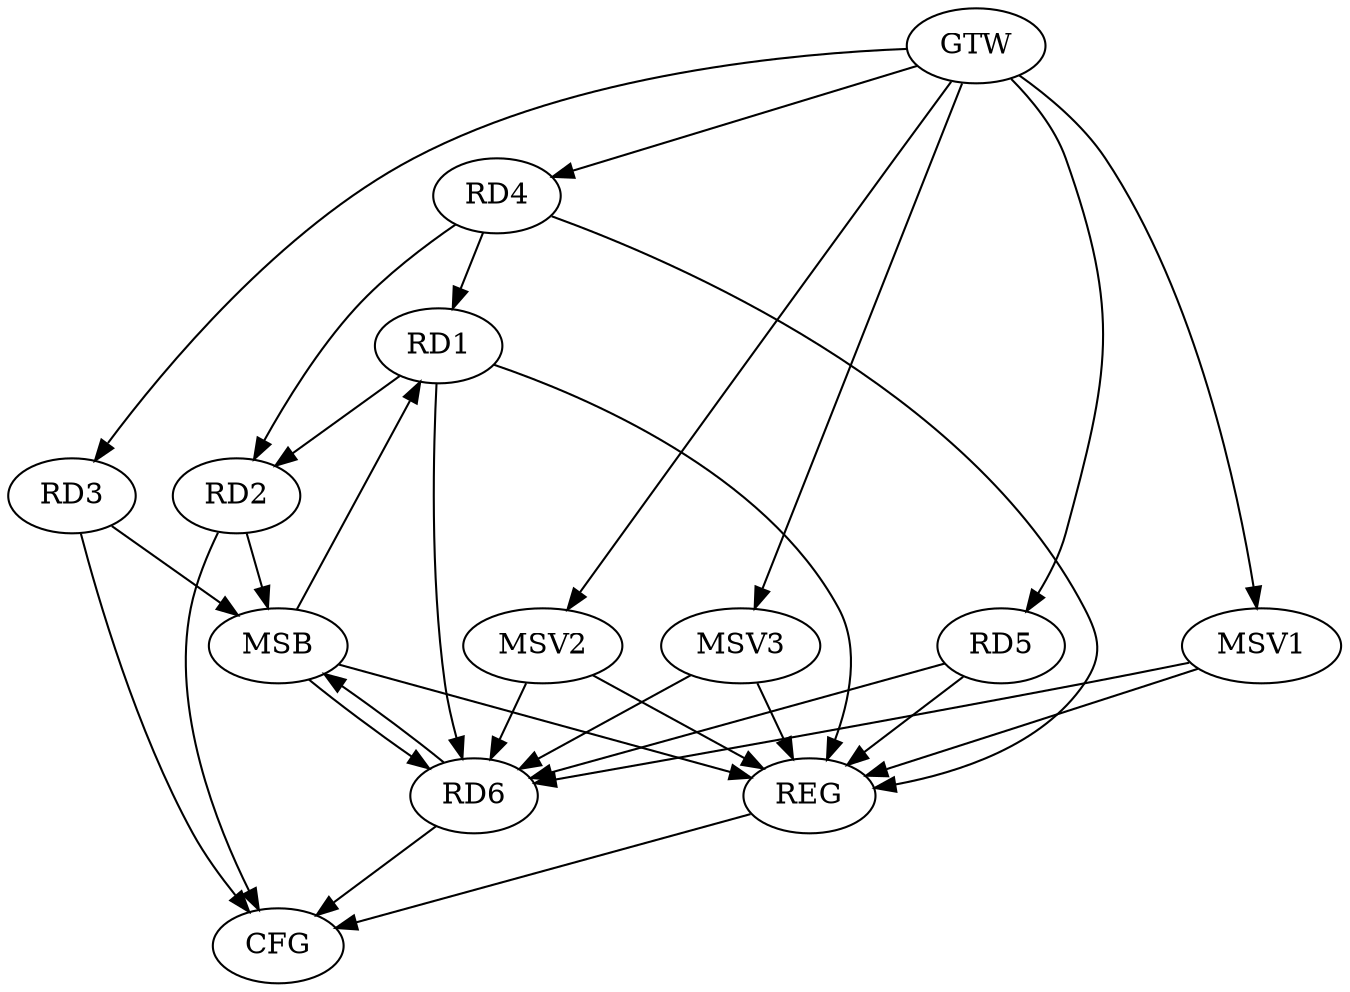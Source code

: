 strict digraph G {
  RD1 [ label="RD1" ];
  RD2 [ label="RD2" ];
  RD3 [ label="RD3" ];
  RD4 [ label="RD4" ];
  RD5 [ label="RD5" ];
  RD6 [ label="RD6" ];
  GTW [ label="GTW" ];
  REG [ label="REG" ];
  MSB [ label="MSB" ];
  CFG [ label="CFG" ];
  MSV1 [ label="MSV1" ];
  MSV2 [ label="MSV2" ];
  MSV3 [ label="MSV3" ];
  RD1 -> RD2;
  RD4 -> RD1;
  RD1 -> RD6;
  RD4 -> RD2;
  RD5 -> RD6;
  GTW -> RD3;
  GTW -> RD4;
  GTW -> RD5;
  RD1 -> REG;
  RD4 -> REG;
  RD5 -> REG;
  RD2 -> MSB;
  MSB -> REG;
  RD3 -> MSB;
  MSB -> RD6;
  RD6 -> MSB;
  MSB -> RD1;
  RD2 -> CFG;
  RD6 -> CFG;
  RD3 -> CFG;
  REG -> CFG;
  MSV1 -> RD6;
  GTW -> MSV1;
  MSV1 -> REG;
  MSV2 -> RD6;
  GTW -> MSV2;
  MSV2 -> REG;
  MSV3 -> RD6;
  GTW -> MSV3;
  MSV3 -> REG;
}
